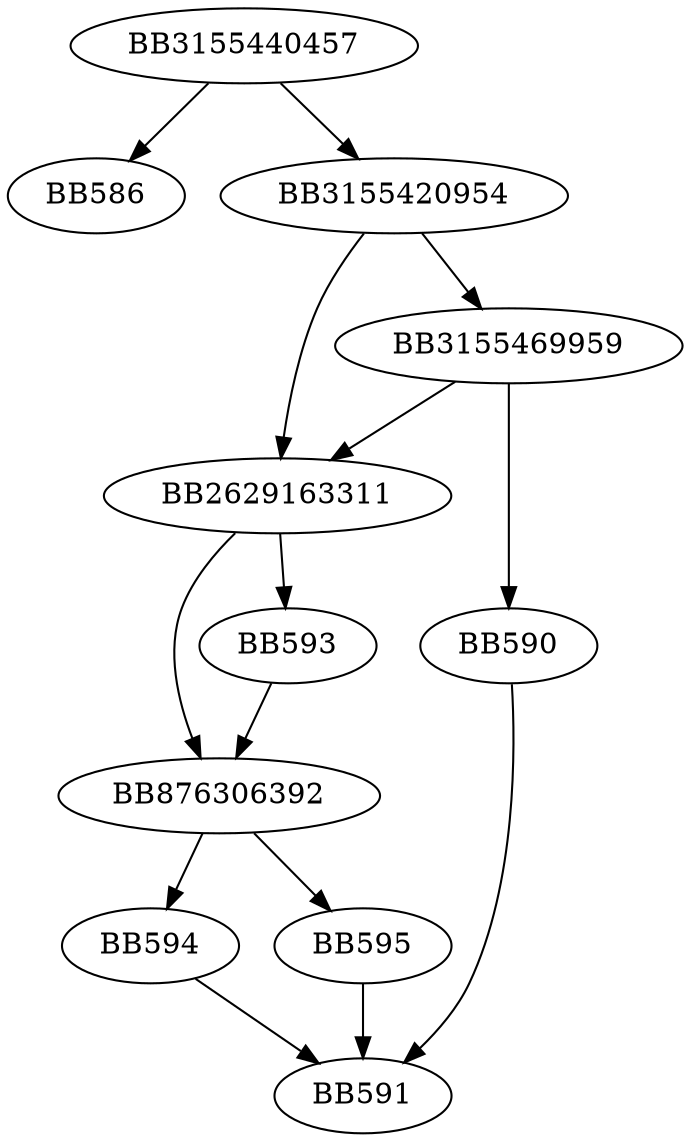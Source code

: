 digraph G{
	BB3155440457->BB586;
	BB3155440457->BB3155420954;
	BB3155420954->BB2629163311;
	BB3155420954->BB3155469959;
	BB3155469959->BB2629163311;
	BB3155469959->BB590;
	BB590->BB591;
	BB2629163311->BB876306392;
	BB2629163311->BB593;
	BB593->BB876306392;
	BB876306392->BB594;
	BB876306392->BB595;
	BB595->BB591;
	BB594->BB591;
}
